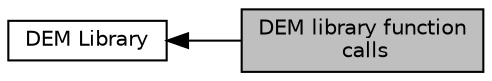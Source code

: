 digraph "DEM library function calls"
{
  edge [fontname="Helvetica",fontsize="10",labelfontname="Helvetica",labelfontsize="10"];
  node [fontname="Helvetica",fontsize="10",shape=record];
  rankdir=LR;
  Node1 [label="DEM Library",height=0.2,width=0.4,color="black", fillcolor="white", style="filled",URL="$group__demlib.html"];
  Node0 [label="DEM library function\l calls",height=0.2,width=0.4,color="black", fillcolor="grey75", style="filled", fontcolor="black"];
  Node1->Node0 [shape=plaintext, dir="back", style="solid"];
}
